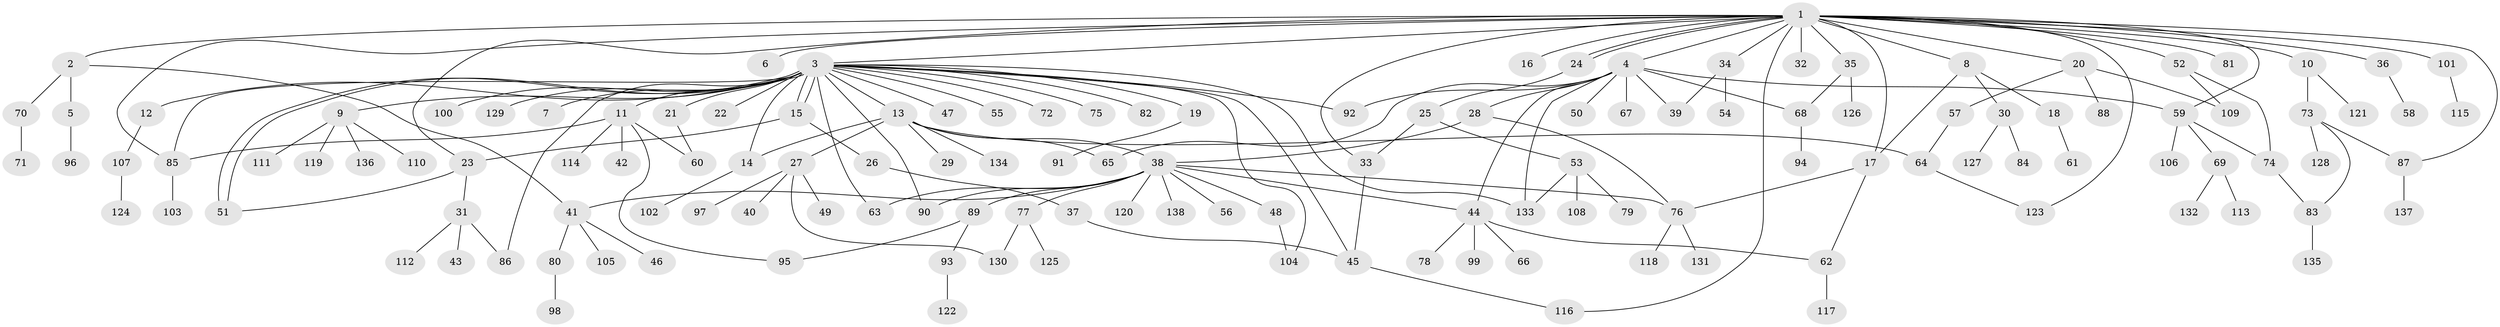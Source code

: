 // Generated by graph-tools (version 1.1) at 2025/26/03/09/25 03:26:01]
// undirected, 138 vertices, 176 edges
graph export_dot {
graph [start="1"]
  node [color=gray90,style=filled];
  1;
  2;
  3;
  4;
  5;
  6;
  7;
  8;
  9;
  10;
  11;
  12;
  13;
  14;
  15;
  16;
  17;
  18;
  19;
  20;
  21;
  22;
  23;
  24;
  25;
  26;
  27;
  28;
  29;
  30;
  31;
  32;
  33;
  34;
  35;
  36;
  37;
  38;
  39;
  40;
  41;
  42;
  43;
  44;
  45;
  46;
  47;
  48;
  49;
  50;
  51;
  52;
  53;
  54;
  55;
  56;
  57;
  58;
  59;
  60;
  61;
  62;
  63;
  64;
  65;
  66;
  67;
  68;
  69;
  70;
  71;
  72;
  73;
  74;
  75;
  76;
  77;
  78;
  79;
  80;
  81;
  82;
  83;
  84;
  85;
  86;
  87;
  88;
  89;
  90;
  91;
  92;
  93;
  94;
  95;
  96;
  97;
  98;
  99;
  100;
  101;
  102;
  103;
  104;
  105;
  106;
  107;
  108;
  109;
  110;
  111;
  112;
  113;
  114;
  115;
  116;
  117;
  118;
  119;
  120;
  121;
  122;
  123;
  124;
  125;
  126;
  127;
  128;
  129;
  130;
  131;
  132;
  133;
  134;
  135;
  136;
  137;
  138;
  1 -- 2;
  1 -- 3;
  1 -- 4;
  1 -- 6;
  1 -- 8;
  1 -- 10;
  1 -- 16;
  1 -- 17;
  1 -- 20;
  1 -- 23;
  1 -- 24;
  1 -- 24;
  1 -- 32;
  1 -- 33;
  1 -- 34;
  1 -- 35;
  1 -- 36;
  1 -- 52;
  1 -- 59;
  1 -- 81;
  1 -- 85;
  1 -- 87;
  1 -- 101;
  1 -- 116;
  1 -- 123;
  2 -- 5;
  2 -- 41;
  2 -- 70;
  3 -- 7;
  3 -- 9;
  3 -- 11;
  3 -- 12;
  3 -- 13;
  3 -- 14;
  3 -- 15;
  3 -- 15;
  3 -- 19;
  3 -- 21;
  3 -- 22;
  3 -- 45;
  3 -- 47;
  3 -- 51;
  3 -- 51;
  3 -- 55;
  3 -- 63;
  3 -- 72;
  3 -- 75;
  3 -- 82;
  3 -- 85;
  3 -- 86;
  3 -- 90;
  3 -- 92;
  3 -- 100;
  3 -- 104;
  3 -- 129;
  3 -- 133;
  4 -- 28;
  4 -- 39;
  4 -- 44;
  4 -- 50;
  4 -- 59;
  4 -- 65;
  4 -- 67;
  4 -- 68;
  4 -- 92;
  4 -- 133;
  5 -- 96;
  8 -- 17;
  8 -- 18;
  8 -- 30;
  9 -- 110;
  9 -- 111;
  9 -- 119;
  9 -- 136;
  10 -- 73;
  10 -- 121;
  11 -- 42;
  11 -- 60;
  11 -- 85;
  11 -- 95;
  11 -- 114;
  12 -- 107;
  13 -- 14;
  13 -- 27;
  13 -- 29;
  13 -- 38;
  13 -- 64;
  13 -- 65;
  13 -- 134;
  14 -- 102;
  15 -- 23;
  15 -- 26;
  17 -- 62;
  17 -- 76;
  18 -- 61;
  19 -- 91;
  20 -- 57;
  20 -- 88;
  20 -- 109;
  21 -- 60;
  23 -- 31;
  23 -- 51;
  24 -- 25;
  25 -- 33;
  25 -- 53;
  26 -- 37;
  27 -- 40;
  27 -- 49;
  27 -- 97;
  27 -- 130;
  28 -- 38;
  28 -- 76;
  30 -- 84;
  30 -- 127;
  31 -- 43;
  31 -- 86;
  31 -- 112;
  33 -- 45;
  34 -- 39;
  34 -- 54;
  35 -- 68;
  35 -- 126;
  36 -- 58;
  37 -- 45;
  38 -- 41;
  38 -- 44;
  38 -- 48;
  38 -- 56;
  38 -- 63;
  38 -- 76;
  38 -- 77;
  38 -- 89;
  38 -- 90;
  38 -- 120;
  38 -- 138;
  41 -- 46;
  41 -- 80;
  41 -- 105;
  44 -- 62;
  44 -- 66;
  44 -- 78;
  44 -- 99;
  45 -- 116;
  48 -- 104;
  52 -- 74;
  52 -- 109;
  53 -- 79;
  53 -- 108;
  53 -- 133;
  57 -- 64;
  59 -- 69;
  59 -- 74;
  59 -- 106;
  62 -- 117;
  64 -- 123;
  68 -- 94;
  69 -- 113;
  69 -- 132;
  70 -- 71;
  73 -- 83;
  73 -- 87;
  73 -- 128;
  74 -- 83;
  76 -- 118;
  76 -- 131;
  77 -- 125;
  77 -- 130;
  80 -- 98;
  83 -- 135;
  85 -- 103;
  87 -- 137;
  89 -- 93;
  89 -- 95;
  93 -- 122;
  101 -- 115;
  107 -- 124;
}
